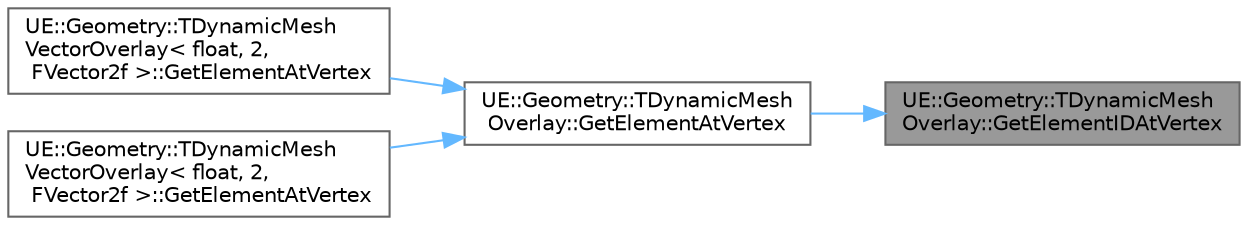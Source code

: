 digraph "UE::Geometry::TDynamicMeshOverlay::GetElementIDAtVertex"
{
 // INTERACTIVE_SVG=YES
 // LATEX_PDF_SIZE
  bgcolor="transparent";
  edge [fontname=Helvetica,fontsize=10,labelfontname=Helvetica,labelfontsize=10];
  node [fontname=Helvetica,fontsize=10,shape=box,height=0.2,width=0.4];
  rankdir="RL";
  Node1 [id="Node000001",label="UE::Geometry::TDynamicMesh\lOverlay::GetElementIDAtVertex",height=0.2,width=0.4,color="gray40", fillcolor="grey60", style="filled", fontcolor="black",tooltip="Find the element ID at a vertex of a triangle."];
  Node1 -> Node2 [id="edge1_Node000001_Node000002",dir="back",color="steelblue1",style="solid",tooltip=" "];
  Node2 [id="Node000002",label="UE::Geometry::TDynamicMesh\lOverlay::GetElementAtVertex",height=0.2,width=0.4,color="grey40", fillcolor="white", style="filled",URL="$d7/de6/classUE_1_1Geometry_1_1TDynamicMeshOverlay.html#a96282046c52710e01b7398eaab89e51f",tooltip="Get the Element value associated with a vertex of a triangle."];
  Node2 -> Node3 [id="edge2_Node000002_Node000003",dir="back",color="steelblue1",style="solid",tooltip=" "];
  Node3 [id="Node000003",label="UE::Geometry::TDynamicMesh\lVectorOverlay\< float, 2,\l FVector2f \>::GetElementAtVertex",height=0.2,width=0.4,color="grey40", fillcolor="white", style="filled",URL="$dc/d17/classUE_1_1Geometry_1_1TDynamicMeshVectorOverlay.html#a1c562aa2c72729a549d8d4878f31d0fe",tooltip=" "];
  Node2 -> Node4 [id="edge3_Node000002_Node000004",dir="back",color="steelblue1",style="solid",tooltip=" "];
  Node4 [id="Node000004",label="UE::Geometry::TDynamicMesh\lVectorOverlay\< float, 2,\l FVector2f \>::GetElementAtVertex",height=0.2,width=0.4,color="grey40", fillcolor="white", style="filled",URL="$dc/d17/classUE_1_1Geometry_1_1TDynamicMeshVectorOverlay.html#a94ad28cc82a96eef17aeb90c2ec42c93",tooltip=" "];
}
